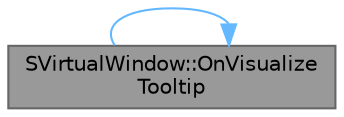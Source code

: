 digraph "SVirtualWindow::OnVisualizeTooltip"
{
 // INTERACTIVE_SVG=YES
 // LATEX_PDF_SIZE
  bgcolor="transparent";
  edge [fontname=Helvetica,fontsize=10,labelfontname=Helvetica,labelfontsize=10];
  node [fontname=Helvetica,fontsize=10,shape=box,height=0.2,width=0.4];
  rankdir="RL";
  Node1 [id="Node000001",label="SVirtualWindow::OnVisualize\lTooltip",height=0.2,width=0.4,color="gray40", fillcolor="grey60", style="filled", fontcolor="black",tooltip="Called when Slate wants to visualize tooltip."];
  Node1 -> Node1 [id="edge1_Node000001_Node000001",dir="back",color="steelblue1",style="solid",tooltip=" "];
}
